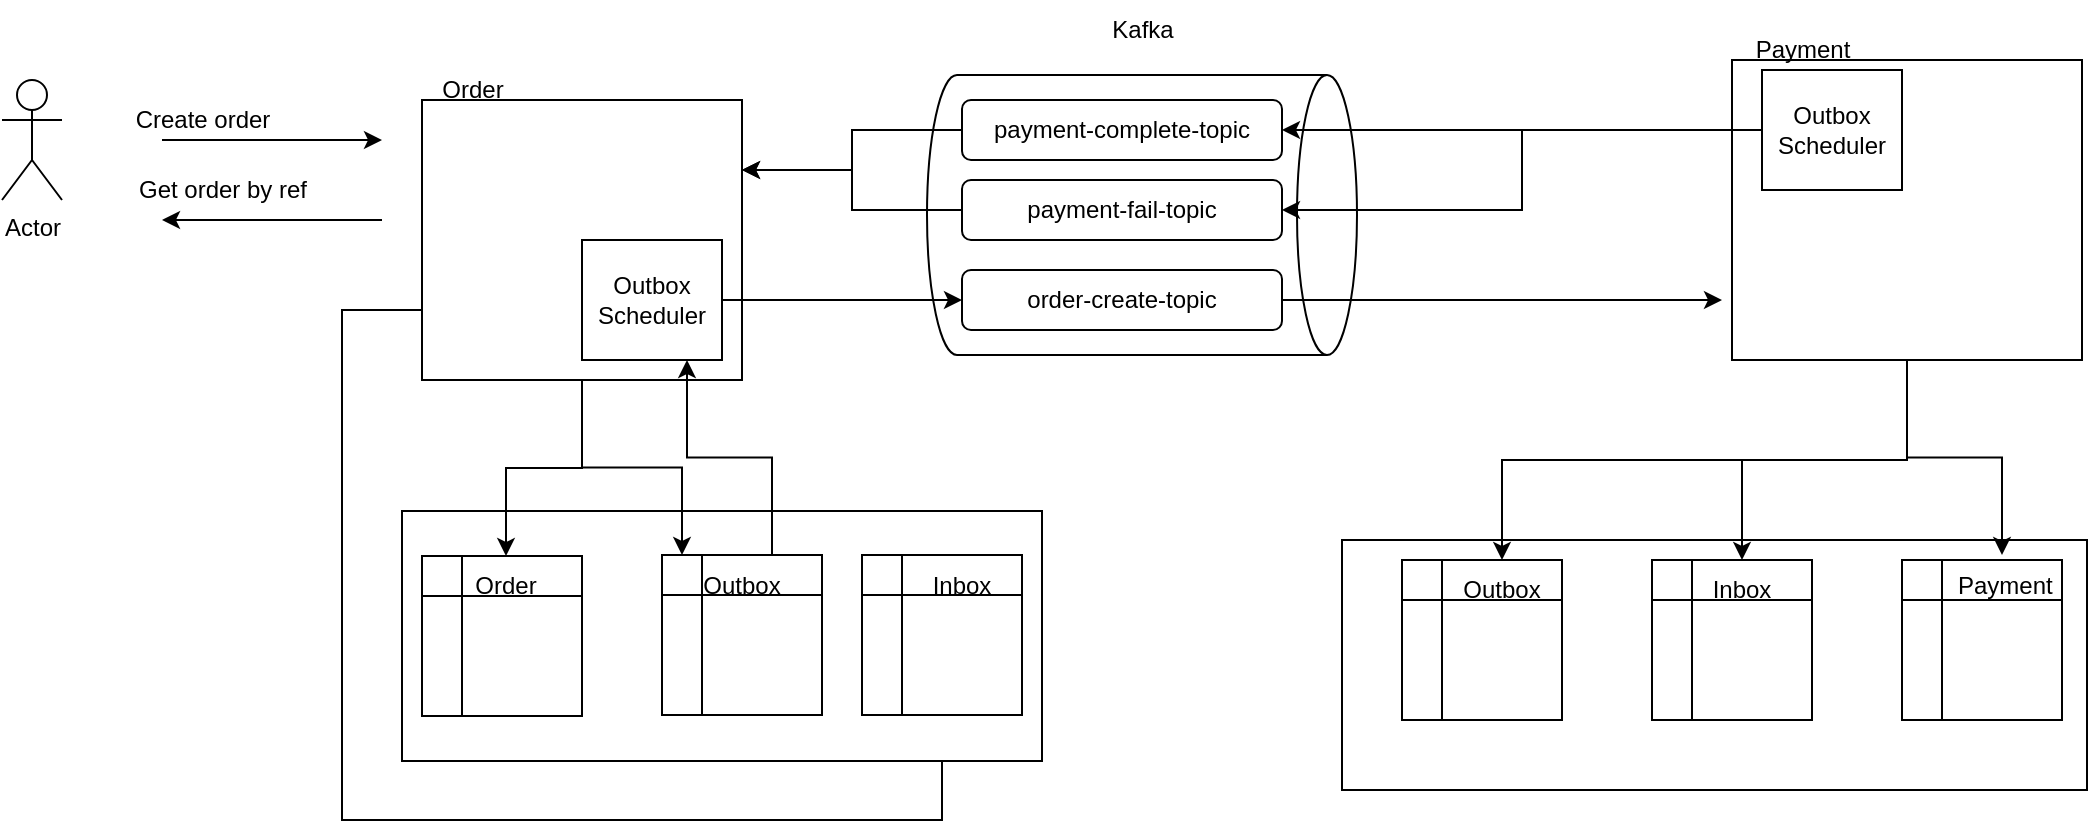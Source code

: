 <mxfile version="21.0.2" type="device"><diagram name="Sayfa -1" id="9PANXQWS4yIb45h0O2Ju"><mxGraphModel dx="1122" dy="748" grid="1" gridSize="10" guides="1" tooltips="1" connect="1" arrows="1" fold="1" page="1" pageScale="1" pageWidth="1169" pageHeight="1654" math="0" shadow="0"><root><mxCell id="0"/><mxCell id="1" parent="0"/><mxCell id="Hg8MptcEu3xaFBGiPCxf-2" value="" style="rounded=0;whiteSpace=wrap;html=1;" vertex="1" parent="1"><mxGeometry x="680" y="280" width="372.5" height="125" as="geometry"/></mxCell><mxCell id="Hg8MptcEu3xaFBGiPCxf-46" style="edgeStyle=orthogonalEdgeStyle;rounded=0;orthogonalLoop=1;jettySize=auto;html=1;exitX=0;exitY=0.75;exitDx=0;exitDy=0;entryX=0.5;entryY=1;entryDx=0;entryDy=0;" edge="1" parent="1" source="Hg8MptcEu3xaFBGiPCxf-3" target="Hg8MptcEu3xaFBGiPCxf-32"><mxGeometry relative="1" as="geometry"><Array as="points"><mxPoint x="180" y="165"/><mxPoint x="180" y="420"/><mxPoint x="480" y="420"/></Array></mxGeometry></mxCell><mxCell id="Hg8MptcEu3xaFBGiPCxf-3" value="" style="rounded=0;whiteSpace=wrap;html=1;" vertex="1" parent="1"><mxGeometry x="220" y="60" width="160" height="140" as="geometry"/></mxCell><mxCell id="Hg8MptcEu3xaFBGiPCxf-4" value="" style="shape=cylinder3;whiteSpace=wrap;html=1;boundedLbl=1;backgroundOutline=1;size=15;rotation=90;" vertex="1" parent="1"><mxGeometry x="510" y="10" width="140" height="215" as="geometry"/></mxCell><mxCell id="Hg8MptcEu3xaFBGiPCxf-5" style="edgeStyle=orthogonalEdgeStyle;rounded=0;orthogonalLoop=1;jettySize=auto;html=1;exitX=0.5;exitY=1;exitDx=0;exitDy=0;entryX=0.5;entryY=0;entryDx=0;entryDy=0;" edge="1" parent="1" source="Hg8MptcEu3xaFBGiPCxf-8" target="Hg8MptcEu3xaFBGiPCxf-18"><mxGeometry relative="1" as="geometry"/></mxCell><mxCell id="Hg8MptcEu3xaFBGiPCxf-6" style="edgeStyle=orthogonalEdgeStyle;rounded=0;orthogonalLoop=1;jettySize=auto;html=1;exitX=0.5;exitY=1;exitDx=0;exitDy=0;entryX=0.5;entryY=0;entryDx=0;entryDy=0;" edge="1" parent="1" source="Hg8MptcEu3xaFBGiPCxf-8" target="Hg8MptcEu3xaFBGiPCxf-20"><mxGeometry relative="1" as="geometry"/></mxCell><mxCell id="Hg8MptcEu3xaFBGiPCxf-7" style="edgeStyle=orthogonalEdgeStyle;rounded=0;orthogonalLoop=1;jettySize=auto;html=1;exitX=0.5;exitY=1;exitDx=0;exitDy=0;entryX=0.5;entryY=0;entryDx=0;entryDy=0;fontSize=14;" edge="1" parent="1" source="Hg8MptcEu3xaFBGiPCxf-8" target="Hg8MptcEu3xaFBGiPCxf-38"><mxGeometry relative="1" as="geometry"/></mxCell><mxCell id="Hg8MptcEu3xaFBGiPCxf-8" value="" style="rounded=0;whiteSpace=wrap;html=1;" vertex="1" parent="1"><mxGeometry x="875" y="40" width="175" height="150" as="geometry"/></mxCell><mxCell id="Hg8MptcEu3xaFBGiPCxf-9" value="" style="rounded=0;whiteSpace=wrap;html=1;" vertex="1" parent="1"><mxGeometry x="210" y="265.5" width="320" height="125" as="geometry"/></mxCell><mxCell id="Hg8MptcEu3xaFBGiPCxf-10" value="" style="shape=internalStorage;whiteSpace=wrap;html=1;backgroundOutline=1;" vertex="1" parent="1"><mxGeometry x="340" y="287.5" width="80" height="80" as="geometry"/></mxCell><mxCell id="Hg8MptcEu3xaFBGiPCxf-11" value="" style="shape=internalStorage;whiteSpace=wrap;html=1;backgroundOutline=1;" vertex="1" parent="1"><mxGeometry x="220" y="288" width="80" height="80" as="geometry"/></mxCell><mxCell id="Hg8MptcEu3xaFBGiPCxf-12" value="" style="shape=internalStorage;whiteSpace=wrap;html=1;backgroundOutline=1;" vertex="1" parent="1"><mxGeometry x="960" y="290" width="80" height="80" as="geometry"/></mxCell><mxCell id="Hg8MptcEu3xaFBGiPCxf-13" value="" style="shape=internalStorage;whiteSpace=wrap;html=1;backgroundOutline=1;" vertex="1" parent="1"><mxGeometry x="835" y="290" width="80" height="80" as="geometry"/></mxCell><mxCell id="Hg8MptcEu3xaFBGiPCxf-14" value="Order" style="text;html=1;align=center;verticalAlign=middle;resizable=0;points=[];autosize=1;strokeColor=none;fillColor=none;" vertex="1" parent="1"><mxGeometry x="220" y="40" width="50" height="30" as="geometry"/></mxCell><mxCell id="Hg8MptcEu3xaFBGiPCxf-15" value="Payment" style="text;html=1;align=center;verticalAlign=middle;resizable=0;points=[];autosize=1;strokeColor=none;fillColor=none;" vertex="1" parent="1"><mxGeometry x="875" y="20" width="70" height="30" as="geometry"/></mxCell><mxCell id="Hg8MptcEu3xaFBGiPCxf-16" style="edgeStyle=orthogonalEdgeStyle;rounded=0;orthogonalLoop=1;jettySize=auto;html=1;exitX=0.75;exitY=0;exitDx=0;exitDy=0;entryX=0.75;entryY=1;entryDx=0;entryDy=0;" edge="1" parent="1" source="Hg8MptcEu3xaFBGiPCxf-17" target="Hg8MptcEu3xaFBGiPCxf-22"><mxGeometry relative="1" as="geometry"/></mxCell><mxCell id="Hg8MptcEu3xaFBGiPCxf-17" value="Outbox" style="text;html=1;strokeColor=none;fillColor=none;align=center;verticalAlign=middle;whiteSpace=wrap;rounded=0;" vertex="1" parent="1"><mxGeometry x="350" y="287.5" width="60" height="30" as="geometry"/></mxCell><mxCell id="Hg8MptcEu3xaFBGiPCxf-18" value="Inbox" style="text;html=1;strokeColor=none;fillColor=none;align=center;verticalAlign=middle;whiteSpace=wrap;rounded=0;" vertex="1" parent="1"><mxGeometry x="850" y="290" width="60" height="30" as="geometry"/></mxCell><mxCell id="Hg8MptcEu3xaFBGiPCxf-19" value="Order" style="text;html=1;strokeColor=none;fillColor=none;align=center;verticalAlign=middle;whiteSpace=wrap;rounded=0;" vertex="1" parent="1"><mxGeometry x="232" y="288" width="60" height="30" as="geometry"/></mxCell><mxCell id="Hg8MptcEu3xaFBGiPCxf-20" value="&amp;nbsp;Payment" style="text;html=1;strokeColor=none;fillColor=none;align=center;verticalAlign=middle;whiteSpace=wrap;rounded=0;" vertex="1" parent="1"><mxGeometry x="980" y="287.5" width="60" height="30" as="geometry"/></mxCell><mxCell id="Hg8MptcEu3xaFBGiPCxf-21" style="edgeStyle=orthogonalEdgeStyle;rounded=0;orthogonalLoop=1;jettySize=auto;html=1;exitX=1;exitY=0.5;exitDx=0;exitDy=0;entryX=0;entryY=0.5;entryDx=0;entryDy=0;" edge="1" parent="1" source="Hg8MptcEu3xaFBGiPCxf-22" target="Hg8MptcEu3xaFBGiPCxf-27"><mxGeometry relative="1" as="geometry"/></mxCell><mxCell id="Hg8MptcEu3xaFBGiPCxf-22" value="Outbox Scheduler" style="rounded=0;whiteSpace=wrap;html=1;" vertex="1" parent="1"><mxGeometry x="300" y="130" width="70" height="60" as="geometry"/></mxCell><mxCell id="Hg8MptcEu3xaFBGiPCxf-23" value="Kafka" style="text;html=1;align=center;verticalAlign=middle;resizable=0;points=[];autosize=1;strokeColor=none;fillColor=none;" vertex="1" parent="1"><mxGeometry x="555" y="10" width="50" height="30" as="geometry"/></mxCell><mxCell id="Hg8MptcEu3xaFBGiPCxf-24" style="edgeStyle=orthogonalEdgeStyle;rounded=0;orthogonalLoop=1;jettySize=auto;html=1;exitX=0.5;exitY=1;exitDx=0;exitDy=0;entryX=0;entryY=0;entryDx=0;entryDy=0;" edge="1" parent="1" source="Hg8MptcEu3xaFBGiPCxf-3" target="Hg8MptcEu3xaFBGiPCxf-17"><mxGeometry relative="1" as="geometry"/></mxCell><mxCell id="Hg8MptcEu3xaFBGiPCxf-25" style="edgeStyle=orthogonalEdgeStyle;rounded=0;orthogonalLoop=1;jettySize=auto;html=1;exitX=0.5;exitY=1;exitDx=0;exitDy=0;entryX=0.5;entryY=0;entryDx=0;entryDy=0;" edge="1" parent="1" source="Hg8MptcEu3xaFBGiPCxf-3" target="Hg8MptcEu3xaFBGiPCxf-19"><mxGeometry relative="1" as="geometry"/></mxCell><mxCell id="Hg8MptcEu3xaFBGiPCxf-26" style="edgeStyle=orthogonalEdgeStyle;rounded=0;orthogonalLoop=1;jettySize=auto;html=1;exitX=1;exitY=0.5;exitDx=0;exitDy=0;" edge="1" parent="1" source="Hg8MptcEu3xaFBGiPCxf-27"><mxGeometry relative="1" as="geometry"><mxPoint x="870" y="160" as="targetPoint"/></mxGeometry></mxCell><mxCell id="Hg8MptcEu3xaFBGiPCxf-27" value="order-create-topic" style="rounded=1;whiteSpace=wrap;html=1;" vertex="1" parent="1"><mxGeometry x="490" y="145" width="160" height="30" as="geometry"/></mxCell><mxCell id="Hg8MptcEu3xaFBGiPCxf-28" style="edgeStyle=orthogonalEdgeStyle;rounded=0;orthogonalLoop=1;jettySize=auto;html=1;exitX=0;exitY=0.5;exitDx=0;exitDy=0;entryX=1;entryY=0.25;entryDx=0;entryDy=0;" edge="1" parent="1" source="Hg8MptcEu3xaFBGiPCxf-29" target="Hg8MptcEu3xaFBGiPCxf-3"><mxGeometry relative="1" as="geometry"/></mxCell><mxCell id="Hg8MptcEu3xaFBGiPCxf-29" value="payment-fail-topic" style="rounded=1;whiteSpace=wrap;html=1;" vertex="1" parent="1"><mxGeometry x="490" y="100" width="160" height="30" as="geometry"/></mxCell><mxCell id="Hg8MptcEu3xaFBGiPCxf-30" style="edgeStyle=orthogonalEdgeStyle;rounded=0;orthogonalLoop=1;jettySize=auto;html=1;exitX=0;exitY=0.5;exitDx=0;exitDy=0;entryX=1;entryY=0.25;entryDx=0;entryDy=0;" edge="1" parent="1" source="Hg8MptcEu3xaFBGiPCxf-31" target="Hg8MptcEu3xaFBGiPCxf-3"><mxGeometry relative="1" as="geometry"/></mxCell><mxCell id="Hg8MptcEu3xaFBGiPCxf-31" value="payment-complete-topic" style="rounded=1;whiteSpace=wrap;html=1;" vertex="1" parent="1"><mxGeometry x="490" y="60" width="160" height="30" as="geometry"/></mxCell><mxCell id="Hg8MptcEu3xaFBGiPCxf-32" value="" style="shape=internalStorage;whiteSpace=wrap;html=1;backgroundOutline=1;" vertex="1" parent="1"><mxGeometry x="440" y="287.5" width="80" height="80" as="geometry"/></mxCell><mxCell id="Hg8MptcEu3xaFBGiPCxf-33" value="Inbox" style="text;html=1;strokeColor=none;fillColor=none;align=center;verticalAlign=middle;whiteSpace=wrap;rounded=0;" vertex="1" parent="1"><mxGeometry x="460" y="287.5" width="60" height="30" as="geometry"/></mxCell><mxCell id="Hg8MptcEu3xaFBGiPCxf-34" value="" style="shape=internalStorage;whiteSpace=wrap;html=1;backgroundOutline=1;" vertex="1" parent="1"><mxGeometry x="710" y="290" width="80" height="80" as="geometry"/></mxCell><mxCell id="Hg8MptcEu3xaFBGiPCxf-35" style="edgeStyle=orthogonalEdgeStyle;rounded=0;orthogonalLoop=1;jettySize=auto;html=1;exitX=0;exitY=0.5;exitDx=0;exitDy=0;" edge="1" parent="1" source="Hg8MptcEu3xaFBGiPCxf-37" target="Hg8MptcEu3xaFBGiPCxf-31"><mxGeometry relative="1" as="geometry"/></mxCell><mxCell id="Hg8MptcEu3xaFBGiPCxf-36" style="edgeStyle=orthogonalEdgeStyle;rounded=0;orthogonalLoop=1;jettySize=auto;html=1;exitX=0;exitY=0.5;exitDx=0;exitDy=0;" edge="1" parent="1" source="Hg8MptcEu3xaFBGiPCxf-37" target="Hg8MptcEu3xaFBGiPCxf-29"><mxGeometry relative="1" as="geometry"/></mxCell><mxCell id="Hg8MptcEu3xaFBGiPCxf-37" value="Outbox Scheduler" style="rounded=0;whiteSpace=wrap;html=1;" vertex="1" parent="1"><mxGeometry x="890" y="45" width="70" height="60" as="geometry"/></mxCell><mxCell id="Hg8MptcEu3xaFBGiPCxf-38" value="Outbox" style="text;html=1;strokeColor=none;fillColor=none;align=center;verticalAlign=middle;whiteSpace=wrap;rounded=0;" vertex="1" parent="1"><mxGeometry x="730" y="290" width="60" height="30" as="geometry"/></mxCell><mxCell id="Hg8MptcEu3xaFBGiPCxf-39" value="Actor" style="shape=umlActor;verticalLabelPosition=bottom;verticalAlign=top;html=1;outlineConnect=0;" vertex="1" parent="1"><mxGeometry x="10" y="50" width="30" height="60" as="geometry"/></mxCell><mxCell id="Hg8MptcEu3xaFBGiPCxf-47" value="" style="endArrow=classic;html=1;rounded=0;" edge="1" parent="1"><mxGeometry width="50" height="50" relative="1" as="geometry"><mxPoint x="90" y="80" as="sourcePoint"/><mxPoint x="200" y="80" as="targetPoint"/></mxGeometry></mxCell><mxCell id="Hg8MptcEu3xaFBGiPCxf-48" value="" style="endArrow=classic;html=1;rounded=0;" edge="1" parent="1"><mxGeometry width="50" height="50" relative="1" as="geometry"><mxPoint x="200" y="120" as="sourcePoint"/><mxPoint x="90" y="120" as="targetPoint"/></mxGeometry></mxCell><mxCell id="Hg8MptcEu3xaFBGiPCxf-49" value="Create order" style="text;html=1;align=center;verticalAlign=middle;resizable=0;points=[];autosize=1;strokeColor=none;fillColor=none;" vertex="1" parent="1"><mxGeometry x="65" y="55" width="90" height="30" as="geometry"/></mxCell><mxCell id="Hg8MptcEu3xaFBGiPCxf-50" value="Get order by ref" style="text;html=1;align=center;verticalAlign=middle;resizable=0;points=[];autosize=1;strokeColor=none;fillColor=none;" vertex="1" parent="1"><mxGeometry x="65" y="90" width="110" height="30" as="geometry"/></mxCell></root></mxGraphModel></diagram></mxfile>